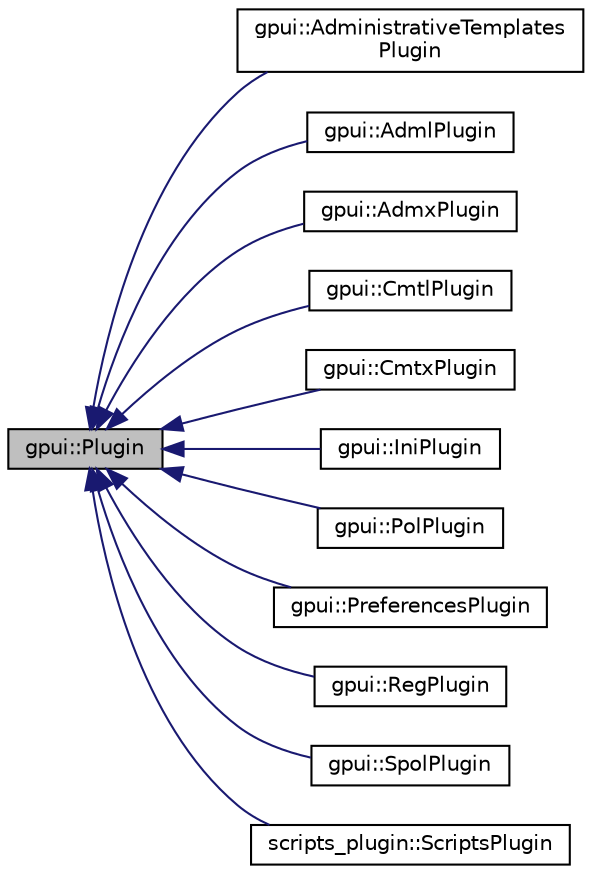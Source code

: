 digraph "gpui::Plugin"
{
 // LATEX_PDF_SIZE
  edge [fontname="Helvetica",fontsize="10",labelfontname="Helvetica",labelfontsize="10"];
  node [fontname="Helvetica",fontsize="10",shape=record];
  rankdir="LR";
  Node1 [label="gpui::Plugin",height=0.2,width=0.4,color="black", fillcolor="grey75", style="filled", fontcolor="black",tooltip=" "];
  Node1 -> Node2 [dir="back",color="midnightblue",fontsize="10",style="solid",fontname="Helvetica"];
  Node2 [label="gpui::AdministrativeTemplates\lPlugin",height=0.2,width=0.4,color="black", fillcolor="white", style="filled",URL="$classgpui_1_1_administrative_templates_plugin.html",tooltip=" "];
  Node1 -> Node3 [dir="back",color="midnightblue",fontsize="10",style="solid",fontname="Helvetica"];
  Node3 [label="gpui::AdmlPlugin",height=0.2,width=0.4,color="black", fillcolor="white", style="filled",URL="$classgpui_1_1_adml_plugin.html",tooltip=" "];
  Node1 -> Node4 [dir="back",color="midnightblue",fontsize="10",style="solid",fontname="Helvetica"];
  Node4 [label="gpui::AdmxPlugin",height=0.2,width=0.4,color="black", fillcolor="white", style="filled",URL="$classgpui_1_1_admx_plugin.html",tooltip=" "];
  Node1 -> Node5 [dir="back",color="midnightblue",fontsize="10",style="solid",fontname="Helvetica"];
  Node5 [label="gpui::CmtlPlugin",height=0.2,width=0.4,color="black", fillcolor="white", style="filled",URL="$classgpui_1_1_cmtl_plugin.html",tooltip=" "];
  Node1 -> Node6 [dir="back",color="midnightblue",fontsize="10",style="solid",fontname="Helvetica"];
  Node6 [label="gpui::CmtxPlugin",height=0.2,width=0.4,color="black", fillcolor="white", style="filled",URL="$classgpui_1_1_cmtx_plugin.html",tooltip=" "];
  Node1 -> Node7 [dir="back",color="midnightblue",fontsize="10",style="solid",fontname="Helvetica"];
  Node7 [label="gpui::IniPlugin",height=0.2,width=0.4,color="black", fillcolor="white", style="filled",URL="$classgpui_1_1_ini_plugin.html",tooltip=" "];
  Node1 -> Node8 [dir="back",color="midnightblue",fontsize="10",style="solid",fontname="Helvetica"];
  Node8 [label="gpui::PolPlugin",height=0.2,width=0.4,color="black", fillcolor="white", style="filled",URL="$classgpui_1_1_pol_plugin.html",tooltip=" "];
  Node1 -> Node9 [dir="back",color="midnightblue",fontsize="10",style="solid",fontname="Helvetica"];
  Node9 [label="gpui::PreferencesPlugin",height=0.2,width=0.4,color="black", fillcolor="white", style="filled",URL="$classgpui_1_1_preferences_plugin.html",tooltip=" "];
  Node1 -> Node10 [dir="back",color="midnightblue",fontsize="10",style="solid",fontname="Helvetica"];
  Node10 [label="gpui::RegPlugin",height=0.2,width=0.4,color="black", fillcolor="white", style="filled",URL="$classgpui_1_1_reg_plugin.html",tooltip=" "];
  Node1 -> Node11 [dir="back",color="midnightblue",fontsize="10",style="solid",fontname="Helvetica"];
  Node11 [label="gpui::SpolPlugin",height=0.2,width=0.4,color="black", fillcolor="white", style="filled",URL="$classgpui_1_1_spol_plugin.html",tooltip=" "];
  Node1 -> Node12 [dir="back",color="midnightblue",fontsize="10",style="solid",fontname="Helvetica"];
  Node12 [label="scripts_plugin::ScriptsPlugin",height=0.2,width=0.4,color="black", fillcolor="white", style="filled",URL="$classscripts__plugin_1_1_scripts_plugin.html",tooltip=" "];
}

